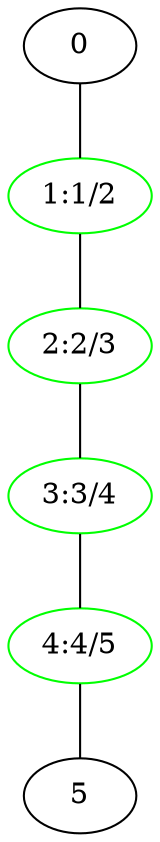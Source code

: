 graph {
  0 [color=black, label="0"]
  3 [color=green, label="3:3/4", pos="3,0!"]
  1 [color=green, label="1:1/2", pos="1,0!"]
  5 [color=black, label="5", pos="5,0!"]
  4 [color=green, label="4:4/5", pos="4,0!"]
  2 [color=green, label="2:2/3", pos="2,0!"]

  0 -- 1
  3 -- 4
  1 -- 2
  4 -- 5
  2 -- 3
}
